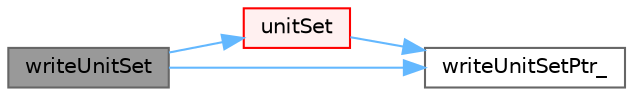 digraph "writeUnitSet"
{
 // LATEX_PDF_SIZE
  bgcolor="transparent";
  edge [fontname=Helvetica,fontsize=10,labelfontname=Helvetica,labelfontsize=10];
  node [fontname=Helvetica,fontsize=10,shape=box,height=0.2,width=0.4];
  rankdir="LR";
  Node1 [id="Node000001",label="writeUnitSet",height=0.2,width=0.4,color="gray40", fillcolor="grey60", style="filled", fontcolor="black",tooltip=" "];
  Node1 -> Node2 [id="edge1_Node000001_Node000002",color="steelblue1",style="solid",tooltip=" "];
  Node2 [id="Node000002",label="unitSet",height=0.2,width=0.4,color="red", fillcolor="#FFF0F0", style="filled",URL="$namespaceFoam.html#a86ae6ae2ab61e05a912b83008116a04e",tooltip=" "];
  Node2 -> Node18 [id="edge2_Node000002_Node000018",color="steelblue1",style="solid",tooltip=" "];
  Node18 [id="Node000018",label="writeUnitSetPtr_",height=0.2,width=0.4,color="grey40", fillcolor="white", style="filled",URL="$namespaceFoam.html#ae18d3ee7db21c9b6cf1f5bc3a459cb16",tooltip=" "];
  Node1 -> Node18 [id="edge3_Node000001_Node000018",color="steelblue1",style="solid",tooltip=" "];
}
